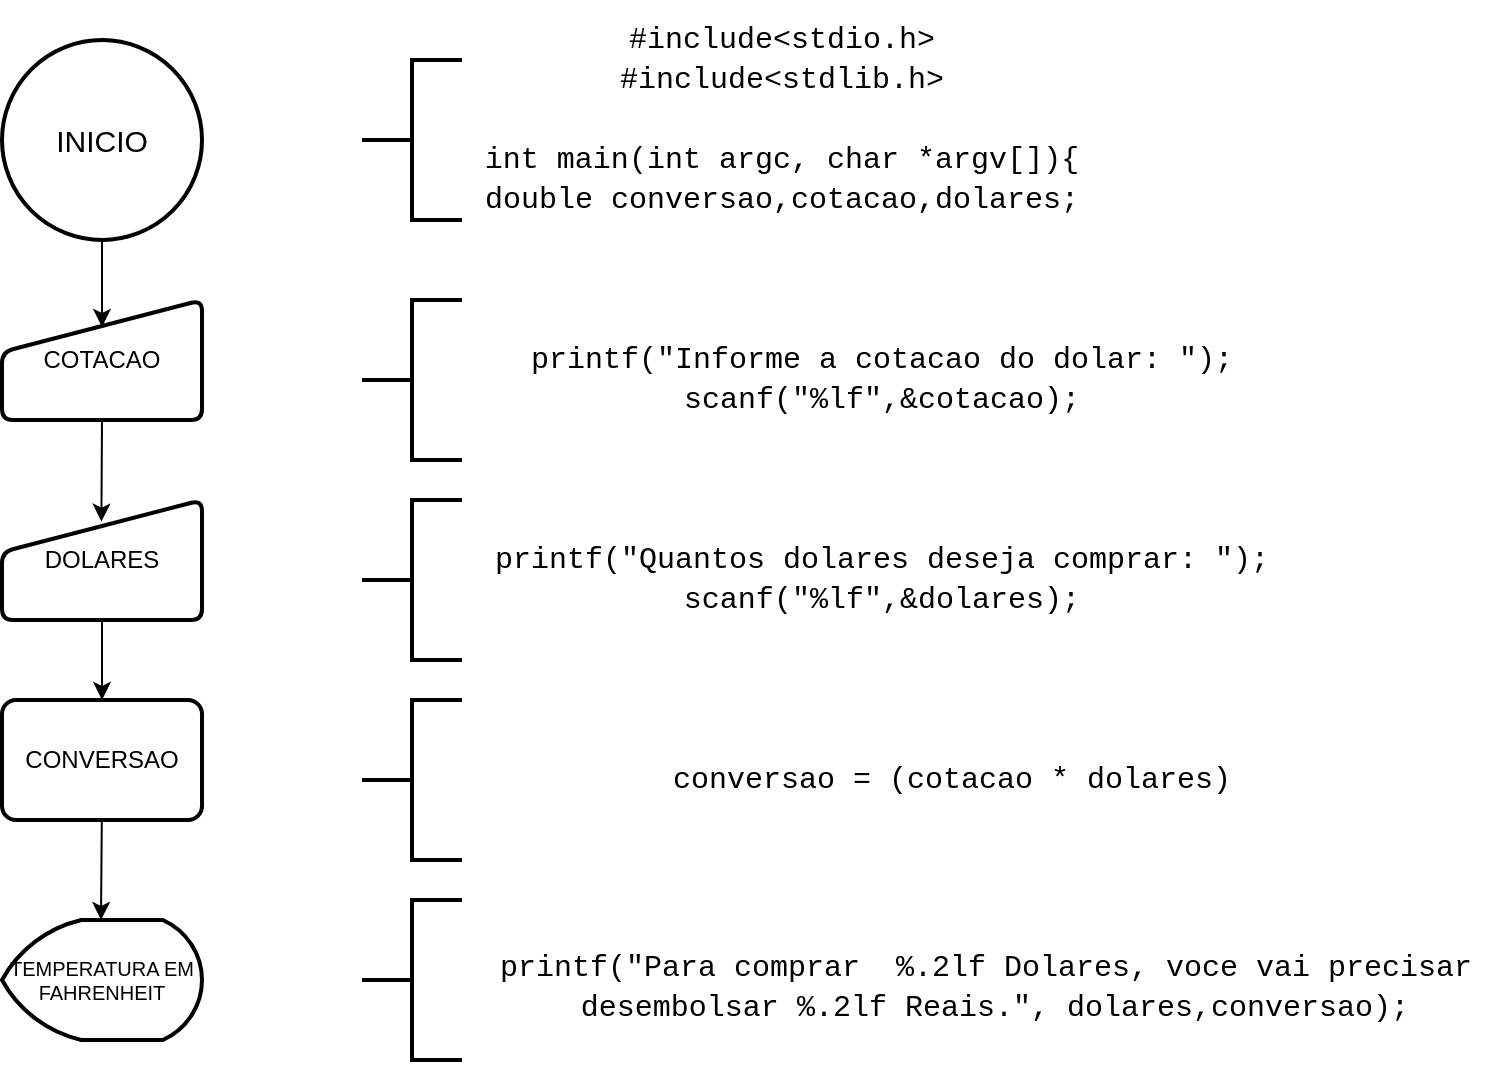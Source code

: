 <mxfile version="14.9.8" type="github"><diagram id="C5RBs43oDa-KdzZeNtuy" name="Page-1"><mxGraphModel dx="1346" dy="762" grid="1" gridSize="10" guides="1" tooltips="1" connect="1" arrows="1" fold="1" page="1" pageScale="1" pageWidth="827" pageHeight="1169" background="none" math="1" shadow="0"><root><mxCell id="WIyWlLk6GJQsqaUBKTNV-0"/><mxCell id="WIyWlLk6GJQsqaUBKTNV-1" parent="WIyWlLk6GJQsqaUBKTNV-0"/><mxCell id="nSisR4guIrfHE9iIkY8Y-0" value="COTACAO" style="html=1;strokeWidth=2;shape=manualInput;whiteSpace=wrap;rounded=1;size=26;arcSize=11;verticalAlign=middle;align=center;" parent="WIyWlLk6GJQsqaUBKTNV-1" vertex="1"><mxGeometry x="80" y="260" width="100" height="60" as="geometry"/></mxCell><mxCell id="nSisR4guIrfHE9iIkY8Y-1" value="&lt;font style=&quot;font-size: 15px&quot;&gt;INICIO&lt;/font&gt;" style="strokeWidth=2;html=1;shape=mxgraph.flowchart.start_2;whiteSpace=wrap;verticalAlign=middle;align=center;" parent="WIyWlLk6GJQsqaUBKTNV-1" vertex="1"><mxGeometry x="80" y="130" width="100" height="100" as="geometry"/></mxCell><mxCell id="nSisR4guIrfHE9iIkY8Y-5" value="" style="endArrow=classic;html=1;exitX=0.5;exitY=1;exitDx=0;exitDy=0;exitPerimeter=0;entryX=0.5;entryY=0.225;entryDx=0;entryDy=0;entryPerimeter=0;" parent="WIyWlLk6GJQsqaUBKTNV-1" source="nSisR4guIrfHE9iIkY8Y-1" target="nSisR4guIrfHE9iIkY8Y-0" edge="1"><mxGeometry width="50" height="50" relative="1" as="geometry"><mxPoint x="36" y="340" as="sourcePoint"/><mxPoint x="130" y="270" as="targetPoint"/></mxGeometry></mxCell><mxCell id="nSisR4guIrfHE9iIkY8Y-6" value="" style="endArrow=classic;html=1;exitX=0.5;exitY=1;exitDx=0;exitDy=0;entryX=0.497;entryY=0.18;entryDx=0;entryDy=0;entryPerimeter=0;" parent="WIyWlLk6GJQsqaUBKTNV-1" source="nSisR4guIrfHE9iIkY8Y-0" target="eSOf3TRPGJSmEDhPBm3I-0" edge="1"><mxGeometry width="50" height="50" relative="1" as="geometry"><mxPoint x="129" y="330.0" as="sourcePoint"/><mxPoint x="130" y="340" as="targetPoint"/></mxGeometry></mxCell><mxCell id="pyFOSILM-I7uizpb-qyc-0" value="TEMPERATURA EM FAHRENHEIT" style="strokeWidth=2;html=1;shape=mxgraph.flowchart.display;whiteSpace=wrap;fontSize=10;" parent="WIyWlLk6GJQsqaUBKTNV-1" vertex="1"><mxGeometry x="80" y="570" width="100" height="60" as="geometry"/></mxCell><mxCell id="pyFOSILM-I7uizpb-qyc-3" value="&#10;&#10;&lt;div style=&quot;font-family: consolas, &amp;quot;courier new&amp;quot;, monospace; font-weight: normal; font-size: 15px; line-height: 20px;&quot;&gt;&lt;div&gt;&lt;span style=&quot;&quot;&gt;printf&lt;/span&gt;&lt;span style=&quot;&quot;&gt;(&lt;/span&gt;&lt;span style=&quot;&quot;&gt;&quot;Informe&amp;nbsp;a&amp;nbsp;cotacao&amp;nbsp;do&amp;nbsp;dolar:&amp;nbsp;&quot;&lt;/span&gt;&lt;span style=&quot;&quot;&gt;);&lt;/span&gt;&lt;/div&gt;&lt;div&gt;&lt;span style=&quot;&quot;&gt;scanf&lt;/span&gt;&lt;span style=&quot;&quot;&gt;(&lt;/span&gt;&lt;span style=&quot;&quot;&gt;&quot;&lt;/span&gt;&lt;span style=&quot;&quot;&gt;%lf&lt;/span&gt;&lt;span style=&quot;&quot;&gt;&quot;&lt;/span&gt;&lt;span style=&quot;&quot;&gt;,&amp;amp;&lt;/span&gt;&lt;span style=&quot;&quot;&gt;cotacao&lt;/span&gt;&lt;span style=&quot;&quot;&gt;);&lt;/span&gt;&lt;/div&gt;&lt;/div&gt;&#10;&#10;" style="text;html=1;strokeColor=none;fillColor=none;align=center;verticalAlign=middle;whiteSpace=wrap;rounded=0;labelBorderColor=none;" parent="WIyWlLk6GJQsqaUBKTNV-1" vertex="1"><mxGeometry x="320" y="280" width="400" height="40" as="geometry"/></mxCell><mxCell id="pyFOSILM-I7uizpb-qyc-6" value="" style="strokeWidth=2;html=1;shape=mxgraph.flowchart.annotation_2;align=left;labelPosition=right;pointerEvents=1;" parent="WIyWlLk6GJQsqaUBKTNV-1" vertex="1"><mxGeometry x="260" y="260" width="50" height="80" as="geometry"/></mxCell><mxCell id="pyFOSILM-I7uizpb-qyc-7" value="" style="strokeWidth=2;html=1;shape=mxgraph.flowchart.annotation_2;align=left;labelPosition=right;pointerEvents=1;" parent="WIyWlLk6GJQsqaUBKTNV-1" vertex="1"><mxGeometry x="260" y="460" width="50" height="80" as="geometry"/></mxCell><mxCell id="pyFOSILM-I7uizpb-qyc-10" value="&lt;div style=&quot;font-family: &amp;#34;consolas&amp;#34; , &amp;#34;courier new&amp;#34; , monospace ; font-weight: normal ; font-size: 15px ; line-height: 20px&quot;&gt;&lt;div style=&quot;font-family: &amp;#34;consolas&amp;#34; , &amp;#34;courier new&amp;#34; , monospace ; line-height: 20px&quot;&gt;conversao = (cotacao * dolares)&lt;/div&gt;&lt;/div&gt;" style="text;html=1;rounded=0;align=center;verticalAlign=middle;labelBorderColor=none;whiteSpace=wrap;" parent="WIyWlLk6GJQsqaUBKTNV-1" vertex="1"><mxGeometry x="310" y="480" width="490" height="40" as="geometry"/></mxCell><mxCell id="pyFOSILM-I7uizpb-qyc-12" value="&lt;div style=&quot;font-family: &amp;#34;consolas&amp;#34; , &amp;#34;courier new&amp;#34; , monospace ; font-weight: normal ; font-size: 15px ; line-height: 20px&quot;&gt;&lt;div style=&quot;font-family: &amp;#34;consolas&amp;#34; , &amp;#34;courier new&amp;#34; , monospace ; line-height: 20px&quot;&gt;&lt;div&gt;&lt;span&gt;#include&lt;/span&gt;&lt;span&gt;&amp;lt;stdio.h&amp;gt;&lt;/span&gt;&lt;/div&gt;&lt;div&gt;&lt;span&gt;#include&lt;/span&gt;&lt;span&gt;&amp;lt;stdlib.h&amp;gt;&lt;/span&gt;&lt;/div&gt;&lt;br&gt;&lt;div&gt;&lt;span&gt;int&lt;/span&gt;&amp;nbsp;&lt;span&gt;main&lt;/span&gt;(&lt;span&gt;int&lt;/span&gt;&amp;nbsp;&lt;span&gt;argc&lt;/span&gt;,&amp;nbsp;&lt;span&gt;char&lt;/span&gt;&amp;nbsp;*&lt;span&gt;argv&lt;/span&gt;&lt;span&gt;[]&lt;/span&gt;){&lt;/div&gt;&lt;div&gt;double conversao,cotacao,dolares;&lt;/div&gt;&lt;/div&gt;&lt;/div&gt;" style="text;whiteSpace=wrap;html=1;rounded=0;align=center;verticalAlign=middle;labelBorderColor=none;" parent="WIyWlLk6GJQsqaUBKTNV-1" vertex="1"><mxGeometry x="320" y="110" width="300" height="120" as="geometry"/></mxCell><mxCell id="pyFOSILM-I7uizpb-qyc-13" value="" style="strokeWidth=2;html=1;shape=mxgraph.flowchart.annotation_2;align=left;labelPosition=right;pointerEvents=1;" parent="WIyWlLk6GJQsqaUBKTNV-1" vertex="1"><mxGeometry x="260" y="140" width="50" height="80" as="geometry"/></mxCell><mxCell id="WQtvyT2Jt8s8oRUtYBUV-0" value="CONVERSAO" style="rounded=1;whiteSpace=wrap;html=1;absoluteArcSize=1;arcSize=14;strokeWidth=2;align=center;verticalAlign=middle;" parent="WIyWlLk6GJQsqaUBKTNV-1" vertex="1"><mxGeometry x="80" y="460" width="100" height="60" as="geometry"/></mxCell><mxCell id="WQtvyT2Jt8s8oRUtYBUV-1" value="" style="endArrow=classic;html=1;exitX=0.5;exitY=1;exitDx=0;exitDy=0;" parent="WIyWlLk6GJQsqaUBKTNV-1" edge="1"><mxGeometry width="50" height="50" relative="1" as="geometry"><mxPoint x="129.9" y="520" as="sourcePoint"/><mxPoint x="129.5" y="570" as="targetPoint"/></mxGeometry></mxCell><mxCell id="WQtvyT2Jt8s8oRUtYBUV-4" value="" style="strokeWidth=2;html=1;shape=mxgraph.flowchart.annotation_2;align=left;labelPosition=right;pointerEvents=1;" parent="WIyWlLk6GJQsqaUBKTNV-1" vertex="1"><mxGeometry x="260" y="560" width="50" height="80" as="geometry"/></mxCell><mxCell id="WQtvyT2Jt8s8oRUtYBUV-5" value="&lt;br&gt;&lt;br&gt;&lt;div style=&quot;font-family: &amp;#34;consolas&amp;#34; , &amp;#34;courier new&amp;#34; , monospace ; font-weight: normal ; font-size: 15px ; line-height: 20px&quot;&gt;&lt;div&gt;&lt;span&gt;printf&lt;/span&gt;&lt;span&gt;(&lt;/span&gt;&lt;span&gt;&quot;Para&amp;nbsp;comprar&amp;nbsp;&amp;nbsp;&lt;/span&gt;&lt;span&gt;%.2lf&lt;/span&gt;&lt;span&gt;&amp;nbsp;Dolares,&amp;nbsp;voce&amp;nbsp;vai&amp;nbsp;precisar&amp;nbsp;&lt;/span&gt;&lt;/div&gt;&lt;div&gt;&lt;span&gt;desembolsar&amp;nbsp;&lt;/span&gt;&lt;span&gt;%.2lf&lt;/span&gt;&lt;span&gt;&amp;nbsp;Reais.&quot;&lt;/span&gt;&lt;span&gt;,&amp;nbsp;&lt;/span&gt;&lt;span&gt;dolares&lt;/span&gt;&lt;span&gt;,&lt;/span&gt;&lt;span&gt;conversao&lt;/span&gt;&lt;span&gt;);&lt;/span&gt;&lt;/div&gt;&lt;br&gt;&lt;/div&gt;" style="text;html=1;rounded=0;align=center;verticalAlign=middle;labelBorderColor=none;whiteSpace=wrap;" parent="WIyWlLk6GJQsqaUBKTNV-1" vertex="1"><mxGeometry x="360" y="580" width="432.5" height="40" as="geometry"/></mxCell><mxCell id="eSOf3TRPGJSmEDhPBm3I-0" value="DOLARES" style="html=1;strokeWidth=2;shape=manualInput;whiteSpace=wrap;rounded=1;size=26;arcSize=11;verticalAlign=middle;align=center;" vertex="1" parent="WIyWlLk6GJQsqaUBKTNV-1"><mxGeometry x="80" y="360" width="100" height="60" as="geometry"/></mxCell><mxCell id="eSOf3TRPGJSmEDhPBm3I-1" value="" style="endArrow=classic;html=1;exitX=0.5;exitY=1;exitDx=0;exitDy=0;entryX=0.5;entryY=0;entryDx=0;entryDy=0;" edge="1" parent="WIyWlLk6GJQsqaUBKTNV-1" source="eSOf3TRPGJSmEDhPBm3I-0" target="WQtvyT2Jt8s8oRUtYBUV-0"><mxGeometry width="50" height="50" relative="1" as="geometry"><mxPoint x="129" y="430.0" as="sourcePoint"/><mxPoint x="130" y="440" as="targetPoint"/></mxGeometry></mxCell><mxCell id="eSOf3TRPGJSmEDhPBm3I-2" value="&lt;div style=&quot;font-family: consolas, &amp;quot;courier new&amp;quot;, monospace; font-size: 15px; line-height: 20px;&quot;&gt;&lt;div&gt;&lt;span style=&quot;&quot;&gt;printf&lt;/span&gt;(&lt;span style=&quot;&quot;&gt;&quot;Quantos&amp;nbsp;dolares&amp;nbsp;deseja&amp;nbsp;comprar:&amp;nbsp;&quot;&lt;/span&gt;);&lt;/div&gt;&lt;div&gt;&lt;span style=&quot;&quot;&gt;scanf&lt;/span&gt;(&lt;span style=&quot;&quot;&gt;&quot;&lt;/span&gt;&lt;span style=&quot;&quot;&gt;%lf&lt;/span&gt;&lt;span style=&quot;&quot;&gt;&quot;&lt;/span&gt;,&amp;amp;&lt;span style=&quot;&quot;&gt;dolares&lt;/span&gt;);&lt;/div&gt;&lt;/div&gt;" style="text;html=1;strokeColor=none;fillColor=none;align=center;verticalAlign=middle;whiteSpace=wrap;rounded=0;labelBorderColor=none;" vertex="1" parent="WIyWlLk6GJQsqaUBKTNV-1"><mxGeometry x="320" y="380" width="400" height="40" as="geometry"/></mxCell><mxCell id="eSOf3TRPGJSmEDhPBm3I-3" value="" style="strokeWidth=2;html=1;shape=mxgraph.flowchart.annotation_2;align=left;labelPosition=right;pointerEvents=1;" vertex="1" parent="WIyWlLk6GJQsqaUBKTNV-1"><mxGeometry x="260" y="360" width="50" height="80" as="geometry"/></mxCell></root></mxGraphModel></diagram></mxfile>